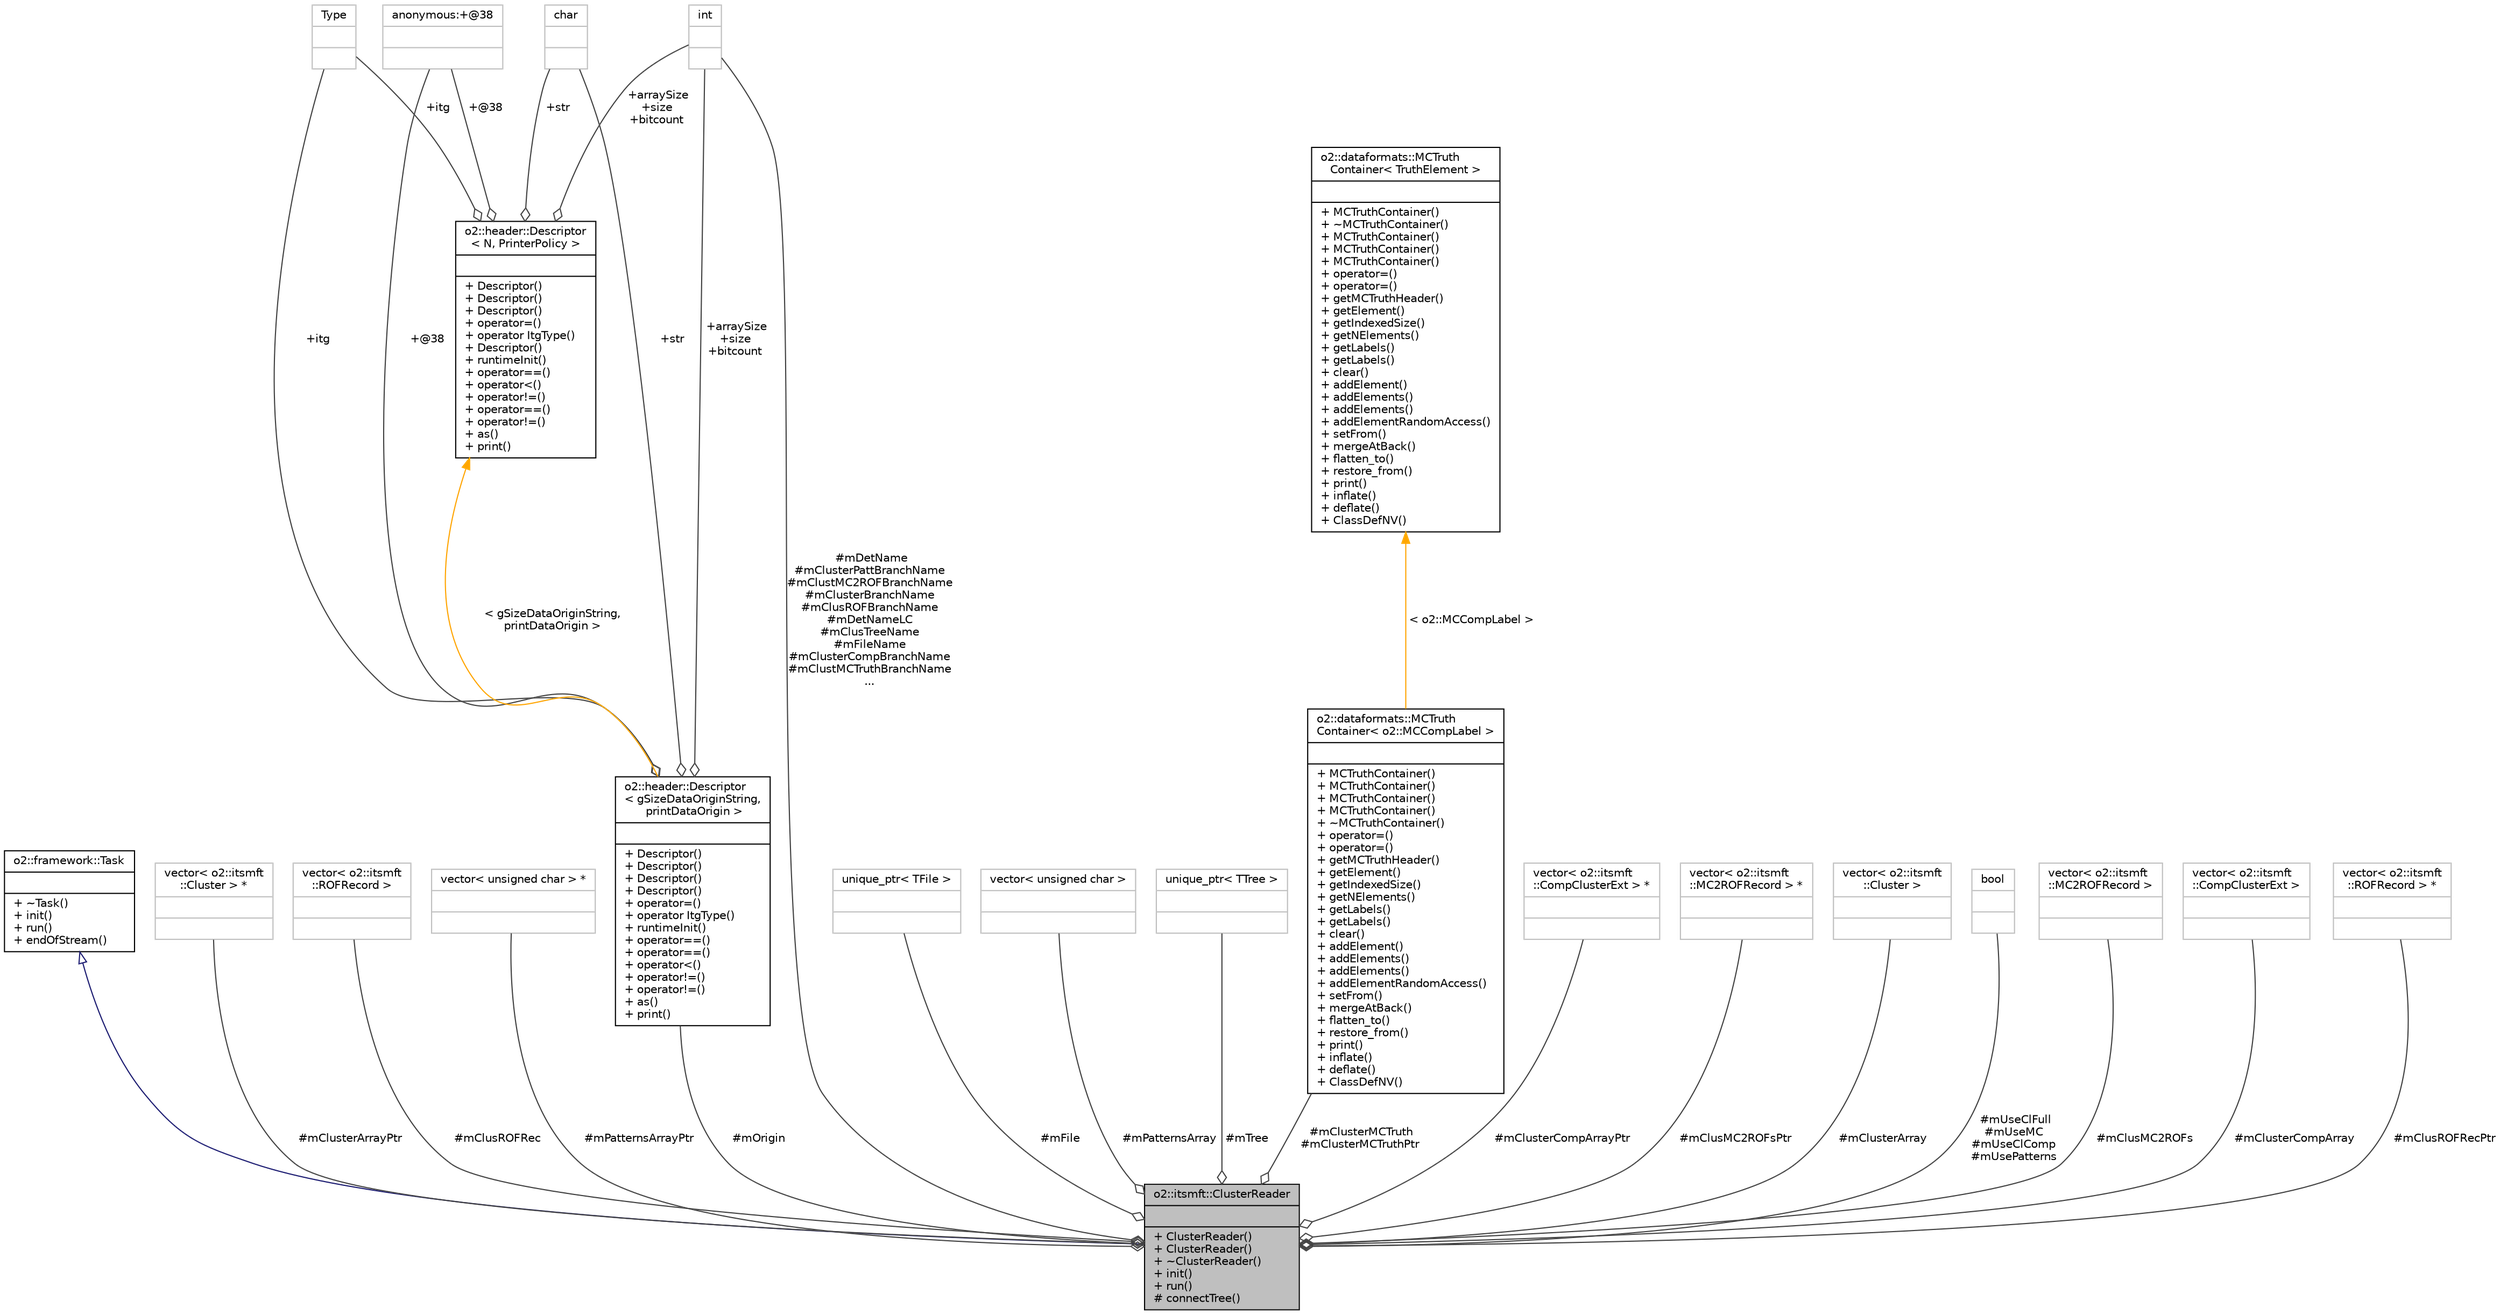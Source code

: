 digraph "o2::itsmft::ClusterReader"
{
 // INTERACTIVE_SVG=YES
  bgcolor="transparent";
  edge [fontname="Helvetica",fontsize="10",labelfontname="Helvetica",labelfontsize="10"];
  node [fontname="Helvetica",fontsize="10",shape=record];
  Node4 [label="{o2::itsmft::ClusterReader\n||+ ClusterReader()\l+ ClusterReader()\l+ ~ClusterReader()\l+ init()\l+ run()\l# connectTree()\l}",height=0.2,width=0.4,color="black", fillcolor="grey75", style="filled", fontcolor="black"];
  Node5 -> Node4 [dir="back",color="midnightblue",fontsize="10",style="solid",arrowtail="onormal",fontname="Helvetica"];
  Node5 [label="{o2::framework::Task\n||+ ~Task()\l+ init()\l+ run()\l+ endOfStream()\l}",height=0.2,width=0.4,color="black",URL="$de/dac/classo2_1_1framework_1_1Task.html"];
  Node6 -> Node4 [color="grey25",fontsize="10",style="solid",label=" #mClusterArrayPtr" ,arrowhead="odiamond",fontname="Helvetica"];
  Node6 [label="{vector\< o2::itsmft\l::Cluster \> *\n||}",height=0.2,width=0.4,color="grey75"];
  Node7 -> Node4 [color="grey25",fontsize="10",style="solid",label=" #mClusROFRec" ,arrowhead="odiamond",fontname="Helvetica"];
  Node7 [label="{vector\< o2::itsmft\l::ROFRecord \>\n||}",height=0.2,width=0.4,color="grey75"];
  Node8 -> Node4 [color="grey25",fontsize="10",style="solid",label=" #mPatternsArrayPtr" ,arrowhead="odiamond",fontname="Helvetica"];
  Node8 [label="{vector\< unsigned char \> *\n||}",height=0.2,width=0.4,color="grey75"];
  Node9 -> Node4 [color="grey25",fontsize="10",style="solid",label=" #mOrigin" ,arrowhead="odiamond",fontname="Helvetica"];
  Node9 [label="{o2::header::Descriptor\l\< gSizeDataOriginString,\l printDataOrigin \>\n||+ Descriptor()\l+ Descriptor()\l+ Descriptor()\l+ Descriptor()\l+ operator=()\l+ operator ItgType()\l+ runtimeInit()\l+ operator==()\l+ operator==()\l+ operator\<()\l+ operator!=()\l+ operator!=()\l+ as()\l+ print()\l}",height=0.2,width=0.4,color="black",URL="$d9/db3/structo2_1_1header_1_1Descriptor.html"];
  Node10 -> Node9 [color="grey25",fontsize="10",style="solid",label=" +itg" ,arrowhead="odiamond",fontname="Helvetica"];
  Node10 [label="{Type\n||}",height=0.2,width=0.4,color="grey75"];
  Node11 -> Node9 [color="grey25",fontsize="10",style="solid",label=" +str" ,arrowhead="odiamond",fontname="Helvetica"];
  Node11 [label="{char\n||}",height=0.2,width=0.4,color="grey75"];
  Node12 -> Node9 [color="grey25",fontsize="10",style="solid",label=" +arraySize\n+size\n+bitcount" ,arrowhead="odiamond",fontname="Helvetica"];
  Node12 [label="{int\n||}",height=0.2,width=0.4,color="grey75"];
  Node13 -> Node9 [color="grey25",fontsize="10",style="solid",label=" +@38" ,arrowhead="odiamond",fontname="Helvetica"];
  Node13 [label="{anonymous:+@38\n||}",height=0.2,width=0.4,color="grey75"];
  Node14 -> Node9 [dir="back",color="orange",fontsize="10",style="solid",label=" \< gSizeDataOriginString,\l printDataOrigin \>" ,fontname="Helvetica"];
  Node14 [label="{o2::header::Descriptor\l\< N, PrinterPolicy \>\n||+ Descriptor()\l+ Descriptor()\l+ Descriptor()\l+ operator=()\l+ operator ItgType()\l+ Descriptor()\l+ runtimeInit()\l+ operator==()\l+ operator\<()\l+ operator!=()\l+ operator==()\l+ operator!=()\l+ as()\l+ print()\l}",height=0.2,width=0.4,color="black",URL="$d9/db3/structo2_1_1header_1_1Descriptor.html"];
  Node10 -> Node14 [color="grey25",fontsize="10",style="solid",label=" +itg" ,arrowhead="odiamond",fontname="Helvetica"];
  Node11 -> Node14 [color="grey25",fontsize="10",style="solid",label=" +str" ,arrowhead="odiamond",fontname="Helvetica"];
  Node12 -> Node14 [color="grey25",fontsize="10",style="solid",label=" +arraySize\n+size\n+bitcount" ,arrowhead="odiamond",fontname="Helvetica"];
  Node13 -> Node14 [color="grey25",fontsize="10",style="solid",label=" +@38" ,arrowhead="odiamond",fontname="Helvetica"];
  Node15 -> Node4 [color="grey25",fontsize="10",style="solid",label=" #mFile" ,arrowhead="odiamond",fontname="Helvetica"];
  Node15 [label="{unique_ptr\< TFile \>\n||}",height=0.2,width=0.4,color="grey75"];
  Node16 -> Node4 [color="grey25",fontsize="10",style="solid",label=" #mPatternsArray" ,arrowhead="odiamond",fontname="Helvetica"];
  Node16 [label="{vector\< unsigned char \>\n||}",height=0.2,width=0.4,color="grey75"];
  Node17 -> Node4 [color="grey25",fontsize="10",style="solid",label=" #mTree" ,arrowhead="odiamond",fontname="Helvetica"];
  Node17 [label="{unique_ptr\< TTree \>\n||}",height=0.2,width=0.4,color="grey75"];
  Node18 -> Node4 [color="grey25",fontsize="10",style="solid",label=" #mClusterMCTruth\n#mClusterMCTruthPtr" ,arrowhead="odiamond",fontname="Helvetica"];
  Node18 [label="{o2::dataformats::MCTruth\lContainer\< o2::MCCompLabel \>\n||+ MCTruthContainer()\l+ MCTruthContainer()\l+ MCTruthContainer()\l+ MCTruthContainer()\l+ ~MCTruthContainer()\l+ operator=()\l+ operator=()\l+ getMCTruthHeader()\l+ getElement()\l+ getIndexedSize()\l+ getNElements()\l+ getLabels()\l+ getLabels()\l+ clear()\l+ addElement()\l+ addElements()\l+ addElements()\l+ addElementRandomAccess()\l+ setFrom()\l+ mergeAtBack()\l+ flatten_to()\l+ restore_from()\l+ print()\l+ inflate()\l+ deflate()\l+ ClassDefNV()\l}",height=0.2,width=0.4,color="black",URL="$dc/daa/classo2_1_1dataformats_1_1MCTruthContainer.html"];
  Node19 -> Node18 [dir="back",color="orange",fontsize="10",style="solid",label=" \< o2::MCCompLabel \>" ,fontname="Helvetica"];
  Node19 [label="{o2::dataformats::MCTruth\lContainer\< TruthElement \>\n||+ MCTruthContainer()\l+ ~MCTruthContainer()\l+ MCTruthContainer()\l+ MCTruthContainer()\l+ MCTruthContainer()\l+ operator=()\l+ operator=()\l+ getMCTruthHeader()\l+ getElement()\l+ getIndexedSize()\l+ getNElements()\l+ getLabels()\l+ getLabels()\l+ clear()\l+ addElement()\l+ addElements()\l+ addElements()\l+ addElementRandomAccess()\l+ setFrom()\l+ mergeAtBack()\l+ flatten_to()\l+ restore_from()\l+ print()\l+ inflate()\l+ deflate()\l+ ClassDefNV()\l}",height=0.2,width=0.4,color="black",URL="$dc/daa/classo2_1_1dataformats_1_1MCTruthContainer.html",tooltip="A container to hold and manage MC truth information/labels. "];
  Node20 -> Node4 [color="grey25",fontsize="10",style="solid",label=" #mClusterCompArrayPtr" ,arrowhead="odiamond",fontname="Helvetica"];
  Node20 [label="{vector\< o2::itsmft\l::CompClusterExt \> *\n||}",height=0.2,width=0.4,color="grey75"];
  Node21 -> Node4 [color="grey25",fontsize="10",style="solid",label=" #mClusMC2ROFsPtr" ,arrowhead="odiamond",fontname="Helvetica"];
  Node21 [label="{vector\< o2::itsmft\l::MC2ROFRecord \> *\n||}",height=0.2,width=0.4,color="grey75"];
  Node22 -> Node4 [color="grey25",fontsize="10",style="solid",label=" #mClusterArray" ,arrowhead="odiamond",fontname="Helvetica"];
  Node22 [label="{vector\< o2::itsmft\l::Cluster \>\n||}",height=0.2,width=0.4,color="grey75"];
  Node12 -> Node4 [color="grey25",fontsize="10",style="solid",label=" #mDetName\n#mClusterPattBranchName\n#mClustMC2ROFBranchName\n#mClusterBranchName\n#mClusROFBranchName\n#mDetNameLC\n#mClusTreeName\n#mFileName\n#mClusterCompBranchName\n#mClustMCTruthBranchName\n..." ,arrowhead="odiamond",fontname="Helvetica"];
  Node23 -> Node4 [color="grey25",fontsize="10",style="solid",label=" #mUseClFull\n#mUseMC\n#mUseClComp\n#mUsePatterns" ,arrowhead="odiamond",fontname="Helvetica"];
  Node23 [label="{bool\n||}",height=0.2,width=0.4,color="grey75"];
  Node24 -> Node4 [color="grey25",fontsize="10",style="solid",label=" #mClusMC2ROFs" ,arrowhead="odiamond",fontname="Helvetica"];
  Node24 [label="{vector\< o2::itsmft\l::MC2ROFRecord \>\n||}",height=0.2,width=0.4,color="grey75"];
  Node25 -> Node4 [color="grey25",fontsize="10",style="solid",label=" #mClusterCompArray" ,arrowhead="odiamond",fontname="Helvetica"];
  Node25 [label="{vector\< o2::itsmft\l::CompClusterExt \>\n||}",height=0.2,width=0.4,color="grey75"];
  Node26 -> Node4 [color="grey25",fontsize="10",style="solid",label=" #mClusROFRecPtr" ,arrowhead="odiamond",fontname="Helvetica"];
  Node26 [label="{vector\< o2::itsmft\l::ROFRecord \> *\n||}",height=0.2,width=0.4,color="grey75"];
}
